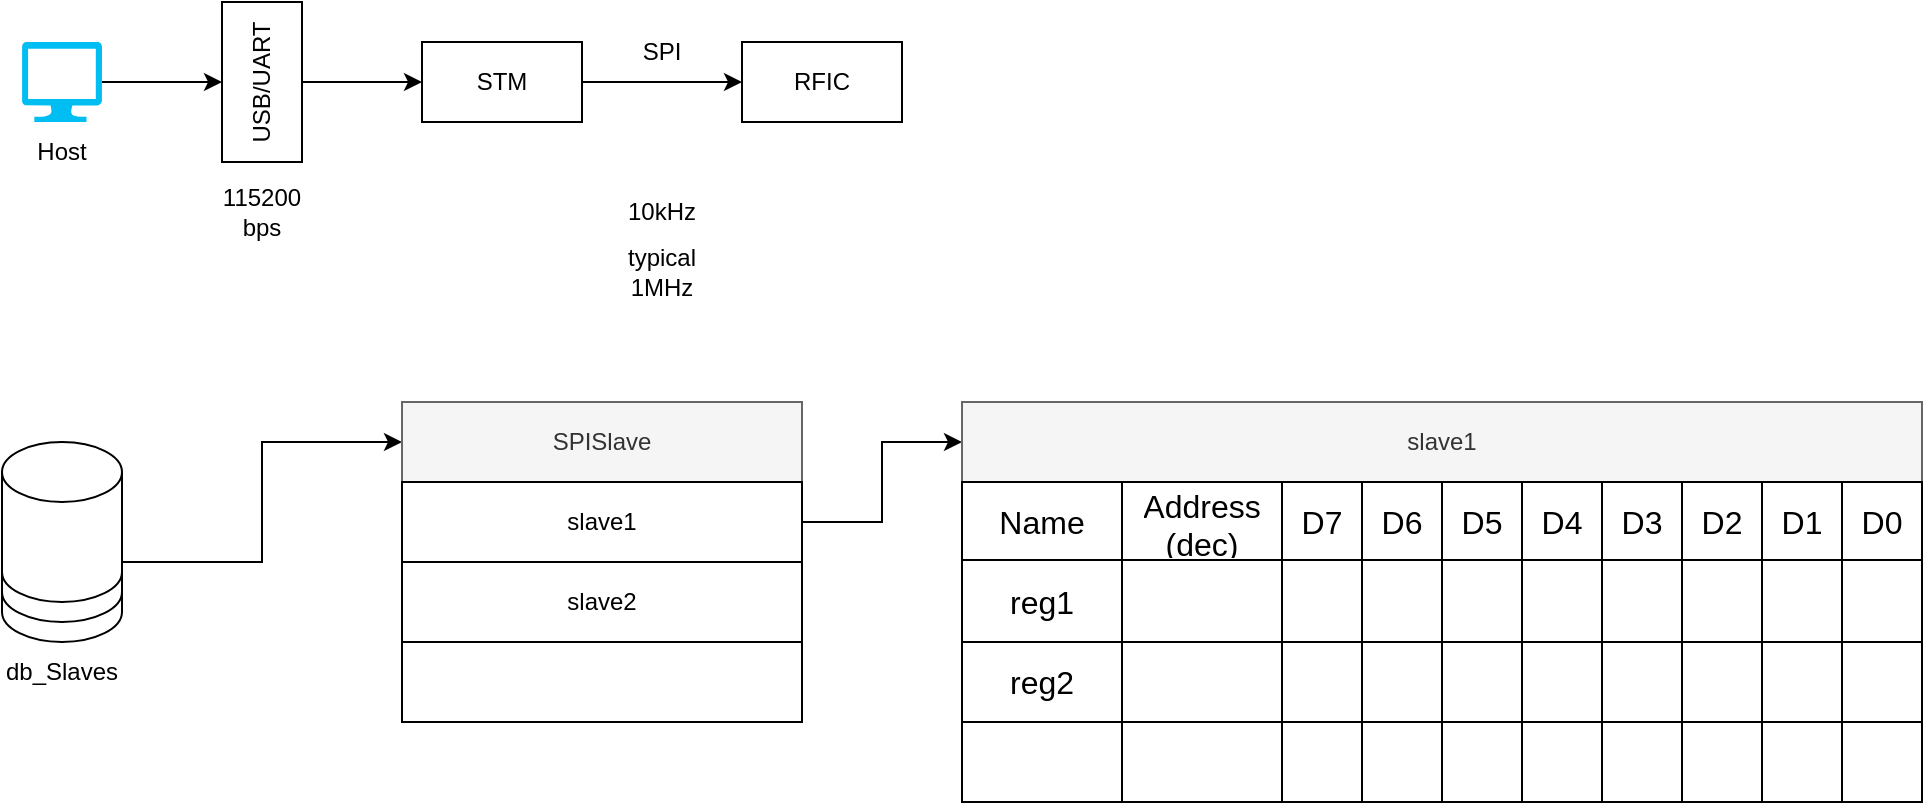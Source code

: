 <mxfile version="24.3.1" type="device">
  <diagram name="Page-1" id="qJEikWHxXd-rMeu1YvQv">
    <mxGraphModel dx="525" dy="306" grid="1" gridSize="10" guides="1" tooltips="1" connect="1" arrows="1" fold="1" page="1" pageScale="1" pageWidth="1169" pageHeight="827" math="0" shadow="0">
      <root>
        <mxCell id="0" />
        <mxCell id="1" parent="0" />
        <mxCell id="dgakI8zp-EyZljxmb8EX-114" style="edgeStyle=orthogonalEdgeStyle;rounded=0;orthogonalLoop=1;jettySize=auto;html=1;" parent="1" source="dgakI8zp-EyZljxmb8EX-1" target="dgakI8zp-EyZljxmb8EX-4" edge="1">
          <mxGeometry relative="1" as="geometry" />
        </mxCell>
        <mxCell id="dgakI8zp-EyZljxmb8EX-1" value="" style="shape=cylinder3;whiteSpace=wrap;html=1;boundedLbl=1;backgroundOutline=1;size=15;" parent="1" vertex="1">
          <mxGeometry x="40" y="280" width="60" height="80" as="geometry" />
        </mxCell>
        <mxCell id="dgakI8zp-EyZljxmb8EX-2" value="db_Slaves" style="text;strokeColor=none;align=center;fillColor=none;html=1;verticalAlign=middle;whiteSpace=wrap;rounded=0;" parent="1" vertex="1">
          <mxGeometry x="40" y="360" width="60" height="30" as="geometry" />
        </mxCell>
        <mxCell id="dgakI8zp-EyZljxmb8EX-4" value="SPISlave" style="whiteSpace=wrap;html=1;fillColor=#f5f5f5;fontColor=#333333;strokeColor=#666666;" parent="1" vertex="1">
          <mxGeometry x="240" y="240" width="200" height="40" as="geometry" />
        </mxCell>
        <mxCell id="dgakI8zp-EyZljxmb8EX-5" value="" style="whiteSpace=wrap;html=1;" parent="1" vertex="1">
          <mxGeometry x="240" y="280" width="200" height="120" as="geometry" />
        </mxCell>
        <mxCell id="dgakI8zp-EyZljxmb8EX-113" style="edgeStyle=orthogonalEdgeStyle;rounded=0;orthogonalLoop=1;jettySize=auto;html=1;" parent="1" source="dgakI8zp-EyZljxmb8EX-6" target="dgakI8zp-EyZljxmb8EX-8" edge="1">
          <mxGeometry relative="1" as="geometry" />
        </mxCell>
        <mxCell id="dgakI8zp-EyZljxmb8EX-6" value="slave1" style="whiteSpace=wrap;html=1;" parent="1" vertex="1">
          <mxGeometry x="240" y="280" width="200" height="40" as="geometry" />
        </mxCell>
        <mxCell id="dgakI8zp-EyZljxmb8EX-7" value="slave2" style="whiteSpace=wrap;html=1;" parent="1" vertex="1">
          <mxGeometry x="240" y="320" width="200" height="40" as="geometry" />
        </mxCell>
        <mxCell id="dgakI8zp-EyZljxmb8EX-8" value="slave1" style="whiteSpace=wrap;html=1;fillColor=#f5f5f5;fontColor=#333333;strokeColor=#666666;" parent="1" vertex="1">
          <mxGeometry x="520" y="240" width="480" height="40" as="geometry" />
        </mxCell>
        <mxCell id="dgakI8zp-EyZljxmb8EX-13" value="" style="shape=table;startSize=0;container=1;collapsible=0;childLayout=tableLayout;fontSize=16;" parent="1" vertex="1">
          <mxGeometry x="520" y="280" width="480" height="160" as="geometry" />
        </mxCell>
        <mxCell id="dgakI8zp-EyZljxmb8EX-14" value="" style="shape=tableRow;horizontal=0;startSize=0;swimlaneHead=0;swimlaneBody=0;strokeColor=inherit;top=0;left=0;bottom=0;right=0;collapsible=0;dropTarget=0;fillColor=none;points=[[0,0.5],[1,0.5]];portConstraint=eastwest;fontSize=16;" parent="dgakI8zp-EyZljxmb8EX-13" vertex="1">
          <mxGeometry width="480" height="39" as="geometry" />
        </mxCell>
        <mxCell id="dgakI8zp-EyZljxmb8EX-16" value="Name" style="shape=partialRectangle;html=1;whiteSpace=wrap;connectable=0;strokeColor=inherit;overflow=hidden;fillColor=none;top=0;left=0;bottom=0;right=0;pointerEvents=1;fontSize=16;" parent="dgakI8zp-EyZljxmb8EX-14" vertex="1">
          <mxGeometry width="80" height="39" as="geometry">
            <mxRectangle width="80" height="39" as="alternateBounds" />
          </mxGeometry>
        </mxCell>
        <mxCell id="dgakI8zp-EyZljxmb8EX-17" value="Address&lt;div&gt;(dec)&lt;/div&gt;" style="shape=partialRectangle;html=1;whiteSpace=wrap;connectable=0;strokeColor=inherit;overflow=hidden;fillColor=none;top=0;left=0;bottom=0;right=0;pointerEvents=1;fontSize=16;" parent="dgakI8zp-EyZljxmb8EX-14" vertex="1">
          <mxGeometry x="80" width="80" height="39" as="geometry">
            <mxRectangle width="80" height="39" as="alternateBounds" />
          </mxGeometry>
        </mxCell>
        <mxCell id="dgakI8zp-EyZljxmb8EX-26" value="D7" style="shape=partialRectangle;html=1;whiteSpace=wrap;connectable=0;strokeColor=inherit;overflow=hidden;fillColor=none;top=0;left=0;bottom=0;right=0;pointerEvents=1;fontSize=16;" parent="dgakI8zp-EyZljxmb8EX-14" vertex="1">
          <mxGeometry x="160" width="40" height="39" as="geometry">
            <mxRectangle width="40" height="39" as="alternateBounds" />
          </mxGeometry>
        </mxCell>
        <mxCell id="dgakI8zp-EyZljxmb8EX-29" value="D6" style="shape=partialRectangle;html=1;whiteSpace=wrap;connectable=0;strokeColor=inherit;overflow=hidden;fillColor=none;top=0;left=0;bottom=0;right=0;pointerEvents=1;fontSize=16;" parent="dgakI8zp-EyZljxmb8EX-14" vertex="1">
          <mxGeometry x="200" width="40" height="39" as="geometry">
            <mxRectangle width="40" height="39" as="alternateBounds" />
          </mxGeometry>
        </mxCell>
        <mxCell id="dgakI8zp-EyZljxmb8EX-32" value="D5" style="shape=partialRectangle;html=1;whiteSpace=wrap;connectable=0;strokeColor=inherit;overflow=hidden;fillColor=none;top=0;left=0;bottom=0;right=0;pointerEvents=1;fontSize=16;" parent="dgakI8zp-EyZljxmb8EX-14" vertex="1">
          <mxGeometry x="240" width="40" height="39" as="geometry">
            <mxRectangle width="40" height="39" as="alternateBounds" />
          </mxGeometry>
        </mxCell>
        <mxCell id="dgakI8zp-EyZljxmb8EX-35" value="D4" style="shape=partialRectangle;html=1;whiteSpace=wrap;connectable=0;strokeColor=inherit;overflow=hidden;fillColor=none;top=0;left=0;bottom=0;right=0;pointerEvents=1;fontSize=16;" parent="dgakI8zp-EyZljxmb8EX-14" vertex="1">
          <mxGeometry x="280" width="40" height="39" as="geometry">
            <mxRectangle width="40" height="39" as="alternateBounds" />
          </mxGeometry>
        </mxCell>
        <mxCell id="dgakI8zp-EyZljxmb8EX-38" value="D3" style="shape=partialRectangle;html=1;whiteSpace=wrap;connectable=0;strokeColor=inherit;overflow=hidden;fillColor=none;top=0;left=0;bottom=0;right=0;pointerEvents=1;fontSize=16;" parent="dgakI8zp-EyZljxmb8EX-14" vertex="1">
          <mxGeometry x="320" width="40" height="39" as="geometry">
            <mxRectangle width="40" height="39" as="alternateBounds" />
          </mxGeometry>
        </mxCell>
        <mxCell id="dgakI8zp-EyZljxmb8EX-41" value="D2" style="shape=partialRectangle;html=1;whiteSpace=wrap;connectable=0;strokeColor=inherit;overflow=hidden;fillColor=none;top=0;left=0;bottom=0;right=0;pointerEvents=1;fontSize=16;" parent="dgakI8zp-EyZljxmb8EX-14" vertex="1">
          <mxGeometry x="360" width="40" height="39" as="geometry">
            <mxRectangle width="40" height="39" as="alternateBounds" />
          </mxGeometry>
        </mxCell>
        <mxCell id="dgakI8zp-EyZljxmb8EX-47" value="D1" style="shape=partialRectangle;html=1;whiteSpace=wrap;connectable=0;strokeColor=inherit;overflow=hidden;fillColor=none;top=0;left=0;bottom=0;right=0;pointerEvents=1;fontSize=16;" parent="dgakI8zp-EyZljxmb8EX-14" vertex="1">
          <mxGeometry x="400" width="40" height="39" as="geometry">
            <mxRectangle width="40" height="39" as="alternateBounds" />
          </mxGeometry>
        </mxCell>
        <mxCell id="dgakI8zp-EyZljxmb8EX-50" value="D0" style="shape=partialRectangle;html=1;whiteSpace=wrap;connectable=0;strokeColor=inherit;overflow=hidden;fillColor=none;top=0;left=0;bottom=0;right=0;pointerEvents=1;fontSize=16;" parent="dgakI8zp-EyZljxmb8EX-14" vertex="1">
          <mxGeometry x="440" width="40" height="39" as="geometry">
            <mxRectangle width="40" height="39" as="alternateBounds" />
          </mxGeometry>
        </mxCell>
        <mxCell id="dgakI8zp-EyZljxmb8EX-18" value="" style="shape=tableRow;horizontal=0;startSize=0;swimlaneHead=0;swimlaneBody=0;strokeColor=inherit;top=0;left=0;bottom=0;right=0;collapsible=0;dropTarget=0;fillColor=none;points=[[0,0.5],[1,0.5]];portConstraint=eastwest;fontSize=16;" parent="dgakI8zp-EyZljxmb8EX-13" vertex="1">
          <mxGeometry y="39" width="480" height="41" as="geometry" />
        </mxCell>
        <mxCell id="dgakI8zp-EyZljxmb8EX-20" value="reg1" style="shape=partialRectangle;html=1;whiteSpace=wrap;connectable=0;strokeColor=inherit;overflow=hidden;fillColor=none;top=0;left=0;bottom=0;right=0;pointerEvents=1;fontSize=16;" parent="dgakI8zp-EyZljxmb8EX-18" vertex="1">
          <mxGeometry width="80" height="41" as="geometry">
            <mxRectangle width="80" height="41" as="alternateBounds" />
          </mxGeometry>
        </mxCell>
        <mxCell id="dgakI8zp-EyZljxmb8EX-21" value="" style="shape=partialRectangle;html=1;whiteSpace=wrap;connectable=0;strokeColor=inherit;overflow=hidden;fillColor=none;top=0;left=0;bottom=0;right=0;pointerEvents=1;fontSize=16;" parent="dgakI8zp-EyZljxmb8EX-18" vertex="1">
          <mxGeometry x="80" width="80" height="41" as="geometry">
            <mxRectangle width="80" height="41" as="alternateBounds" />
          </mxGeometry>
        </mxCell>
        <mxCell id="dgakI8zp-EyZljxmb8EX-27" style="shape=partialRectangle;html=1;whiteSpace=wrap;connectable=0;strokeColor=inherit;overflow=hidden;fillColor=none;top=0;left=0;bottom=0;right=0;pointerEvents=1;fontSize=16;" parent="dgakI8zp-EyZljxmb8EX-18" vertex="1">
          <mxGeometry x="160" width="40" height="41" as="geometry">
            <mxRectangle width="40" height="41" as="alternateBounds" />
          </mxGeometry>
        </mxCell>
        <mxCell id="dgakI8zp-EyZljxmb8EX-30" style="shape=partialRectangle;html=1;whiteSpace=wrap;connectable=0;strokeColor=inherit;overflow=hidden;fillColor=none;top=0;left=0;bottom=0;right=0;pointerEvents=1;fontSize=16;" parent="dgakI8zp-EyZljxmb8EX-18" vertex="1">
          <mxGeometry x="200" width="40" height="41" as="geometry">
            <mxRectangle width="40" height="41" as="alternateBounds" />
          </mxGeometry>
        </mxCell>
        <mxCell id="dgakI8zp-EyZljxmb8EX-33" style="shape=partialRectangle;html=1;whiteSpace=wrap;connectable=0;strokeColor=inherit;overflow=hidden;fillColor=none;top=0;left=0;bottom=0;right=0;pointerEvents=1;fontSize=16;" parent="dgakI8zp-EyZljxmb8EX-18" vertex="1">
          <mxGeometry x="240" width="40" height="41" as="geometry">
            <mxRectangle width="40" height="41" as="alternateBounds" />
          </mxGeometry>
        </mxCell>
        <mxCell id="dgakI8zp-EyZljxmb8EX-36" style="shape=partialRectangle;html=1;whiteSpace=wrap;connectable=0;strokeColor=inherit;overflow=hidden;fillColor=none;top=0;left=0;bottom=0;right=0;pointerEvents=1;fontSize=16;" parent="dgakI8zp-EyZljxmb8EX-18" vertex="1">
          <mxGeometry x="280" width="40" height="41" as="geometry">
            <mxRectangle width="40" height="41" as="alternateBounds" />
          </mxGeometry>
        </mxCell>
        <mxCell id="dgakI8zp-EyZljxmb8EX-39" style="shape=partialRectangle;html=1;whiteSpace=wrap;connectable=0;strokeColor=inherit;overflow=hidden;fillColor=none;top=0;left=0;bottom=0;right=0;pointerEvents=1;fontSize=16;" parent="dgakI8zp-EyZljxmb8EX-18" vertex="1">
          <mxGeometry x="320" width="40" height="41" as="geometry">
            <mxRectangle width="40" height="41" as="alternateBounds" />
          </mxGeometry>
        </mxCell>
        <mxCell id="dgakI8zp-EyZljxmb8EX-42" style="shape=partialRectangle;html=1;whiteSpace=wrap;connectable=0;strokeColor=inherit;overflow=hidden;fillColor=none;top=0;left=0;bottom=0;right=0;pointerEvents=1;fontSize=16;" parent="dgakI8zp-EyZljxmb8EX-18" vertex="1">
          <mxGeometry x="360" width="40" height="41" as="geometry">
            <mxRectangle width="40" height="41" as="alternateBounds" />
          </mxGeometry>
        </mxCell>
        <mxCell id="dgakI8zp-EyZljxmb8EX-48" style="shape=partialRectangle;html=1;whiteSpace=wrap;connectable=0;strokeColor=inherit;overflow=hidden;fillColor=none;top=0;left=0;bottom=0;right=0;pointerEvents=1;fontSize=16;" parent="dgakI8zp-EyZljxmb8EX-18" vertex="1">
          <mxGeometry x="400" width="40" height="41" as="geometry">
            <mxRectangle width="40" height="41" as="alternateBounds" />
          </mxGeometry>
        </mxCell>
        <mxCell id="dgakI8zp-EyZljxmb8EX-51" style="shape=partialRectangle;html=1;whiteSpace=wrap;connectable=0;strokeColor=inherit;overflow=hidden;fillColor=none;top=0;left=0;bottom=0;right=0;pointerEvents=1;fontSize=16;" parent="dgakI8zp-EyZljxmb8EX-18" vertex="1">
          <mxGeometry x="440" width="40" height="41" as="geometry">
            <mxRectangle width="40" height="41" as="alternateBounds" />
          </mxGeometry>
        </mxCell>
        <mxCell id="dgakI8zp-EyZljxmb8EX-91" style="shape=tableRow;horizontal=0;startSize=0;swimlaneHead=0;swimlaneBody=0;strokeColor=inherit;top=0;left=0;bottom=0;right=0;collapsible=0;dropTarget=0;fillColor=none;points=[[0,0.5],[1,0.5]];portConstraint=eastwest;fontSize=16;" parent="dgakI8zp-EyZljxmb8EX-13" vertex="1">
          <mxGeometry y="80" width="480" height="40" as="geometry" />
        </mxCell>
        <mxCell id="dgakI8zp-EyZljxmb8EX-92" value="reg2" style="shape=partialRectangle;html=1;whiteSpace=wrap;connectable=0;strokeColor=inherit;overflow=hidden;fillColor=none;top=0;left=0;bottom=0;right=0;pointerEvents=1;fontSize=16;" parent="dgakI8zp-EyZljxmb8EX-91" vertex="1">
          <mxGeometry width="80" height="40" as="geometry">
            <mxRectangle width="80" height="40" as="alternateBounds" />
          </mxGeometry>
        </mxCell>
        <mxCell id="dgakI8zp-EyZljxmb8EX-93" style="shape=partialRectangle;html=1;whiteSpace=wrap;connectable=0;strokeColor=inherit;overflow=hidden;fillColor=none;top=0;left=0;bottom=0;right=0;pointerEvents=1;fontSize=16;" parent="dgakI8zp-EyZljxmb8EX-91" vertex="1">
          <mxGeometry x="80" width="80" height="40" as="geometry">
            <mxRectangle width="80" height="40" as="alternateBounds" />
          </mxGeometry>
        </mxCell>
        <mxCell id="dgakI8zp-EyZljxmb8EX-94" style="shape=partialRectangle;html=1;whiteSpace=wrap;connectable=0;strokeColor=inherit;overflow=hidden;fillColor=none;top=0;left=0;bottom=0;right=0;pointerEvents=1;fontSize=16;" parent="dgakI8zp-EyZljxmb8EX-91" vertex="1">
          <mxGeometry x="160" width="40" height="40" as="geometry">
            <mxRectangle width="40" height="40" as="alternateBounds" />
          </mxGeometry>
        </mxCell>
        <mxCell id="dgakI8zp-EyZljxmb8EX-95" style="shape=partialRectangle;html=1;whiteSpace=wrap;connectable=0;strokeColor=inherit;overflow=hidden;fillColor=none;top=0;left=0;bottom=0;right=0;pointerEvents=1;fontSize=16;" parent="dgakI8zp-EyZljxmb8EX-91" vertex="1">
          <mxGeometry x="200" width="40" height="40" as="geometry">
            <mxRectangle width="40" height="40" as="alternateBounds" />
          </mxGeometry>
        </mxCell>
        <mxCell id="dgakI8zp-EyZljxmb8EX-96" style="shape=partialRectangle;html=1;whiteSpace=wrap;connectable=0;strokeColor=inherit;overflow=hidden;fillColor=none;top=0;left=0;bottom=0;right=0;pointerEvents=1;fontSize=16;" parent="dgakI8zp-EyZljxmb8EX-91" vertex="1">
          <mxGeometry x="240" width="40" height="40" as="geometry">
            <mxRectangle width="40" height="40" as="alternateBounds" />
          </mxGeometry>
        </mxCell>
        <mxCell id="dgakI8zp-EyZljxmb8EX-97" style="shape=partialRectangle;html=1;whiteSpace=wrap;connectable=0;strokeColor=inherit;overflow=hidden;fillColor=none;top=0;left=0;bottom=0;right=0;pointerEvents=1;fontSize=16;" parent="dgakI8zp-EyZljxmb8EX-91" vertex="1">
          <mxGeometry x="280" width="40" height="40" as="geometry">
            <mxRectangle width="40" height="40" as="alternateBounds" />
          </mxGeometry>
        </mxCell>
        <mxCell id="dgakI8zp-EyZljxmb8EX-98" style="shape=partialRectangle;html=1;whiteSpace=wrap;connectable=0;strokeColor=inherit;overflow=hidden;fillColor=none;top=0;left=0;bottom=0;right=0;pointerEvents=1;fontSize=16;" parent="dgakI8zp-EyZljxmb8EX-91" vertex="1">
          <mxGeometry x="320" width="40" height="40" as="geometry">
            <mxRectangle width="40" height="40" as="alternateBounds" />
          </mxGeometry>
        </mxCell>
        <mxCell id="dgakI8zp-EyZljxmb8EX-99" style="shape=partialRectangle;html=1;whiteSpace=wrap;connectable=0;strokeColor=inherit;overflow=hidden;fillColor=none;top=0;left=0;bottom=0;right=0;pointerEvents=1;fontSize=16;" parent="dgakI8zp-EyZljxmb8EX-91" vertex="1">
          <mxGeometry x="360" width="40" height="40" as="geometry">
            <mxRectangle width="40" height="40" as="alternateBounds" />
          </mxGeometry>
        </mxCell>
        <mxCell id="dgakI8zp-EyZljxmb8EX-100" style="shape=partialRectangle;html=1;whiteSpace=wrap;connectable=0;strokeColor=inherit;overflow=hidden;fillColor=none;top=0;left=0;bottom=0;right=0;pointerEvents=1;fontSize=16;" parent="dgakI8zp-EyZljxmb8EX-91" vertex="1">
          <mxGeometry x="400" width="40" height="40" as="geometry">
            <mxRectangle width="40" height="40" as="alternateBounds" />
          </mxGeometry>
        </mxCell>
        <mxCell id="dgakI8zp-EyZljxmb8EX-101" style="shape=partialRectangle;html=1;whiteSpace=wrap;connectable=0;strokeColor=inherit;overflow=hidden;fillColor=none;top=0;left=0;bottom=0;right=0;pointerEvents=1;fontSize=16;" parent="dgakI8zp-EyZljxmb8EX-91" vertex="1">
          <mxGeometry x="440" width="40" height="40" as="geometry">
            <mxRectangle width="40" height="40" as="alternateBounds" />
          </mxGeometry>
        </mxCell>
        <mxCell id="dgakI8zp-EyZljxmb8EX-102" style="shape=tableRow;horizontal=0;startSize=0;swimlaneHead=0;swimlaneBody=0;strokeColor=inherit;top=0;left=0;bottom=0;right=0;collapsible=0;dropTarget=0;fillColor=none;points=[[0,0.5],[1,0.5]];portConstraint=eastwest;fontSize=16;" parent="dgakI8zp-EyZljxmb8EX-13" vertex="1">
          <mxGeometry y="120" width="480" height="40" as="geometry" />
        </mxCell>
        <mxCell id="dgakI8zp-EyZljxmb8EX-103" style="shape=partialRectangle;html=1;whiteSpace=wrap;connectable=0;strokeColor=inherit;overflow=hidden;fillColor=none;top=0;left=0;bottom=0;right=0;pointerEvents=1;fontSize=16;" parent="dgakI8zp-EyZljxmb8EX-102" vertex="1">
          <mxGeometry width="80" height="40" as="geometry">
            <mxRectangle width="80" height="40" as="alternateBounds" />
          </mxGeometry>
        </mxCell>
        <mxCell id="dgakI8zp-EyZljxmb8EX-104" style="shape=partialRectangle;html=1;whiteSpace=wrap;connectable=0;strokeColor=inherit;overflow=hidden;fillColor=none;top=0;left=0;bottom=0;right=0;pointerEvents=1;fontSize=16;" parent="dgakI8zp-EyZljxmb8EX-102" vertex="1">
          <mxGeometry x="80" width="80" height="40" as="geometry">
            <mxRectangle width="80" height="40" as="alternateBounds" />
          </mxGeometry>
        </mxCell>
        <mxCell id="dgakI8zp-EyZljxmb8EX-105" style="shape=partialRectangle;html=1;whiteSpace=wrap;connectable=0;strokeColor=inherit;overflow=hidden;fillColor=none;top=0;left=0;bottom=0;right=0;pointerEvents=1;fontSize=16;" parent="dgakI8zp-EyZljxmb8EX-102" vertex="1">
          <mxGeometry x="160" width="40" height="40" as="geometry">
            <mxRectangle width="40" height="40" as="alternateBounds" />
          </mxGeometry>
        </mxCell>
        <mxCell id="dgakI8zp-EyZljxmb8EX-106" style="shape=partialRectangle;html=1;whiteSpace=wrap;connectable=0;strokeColor=inherit;overflow=hidden;fillColor=none;top=0;left=0;bottom=0;right=0;pointerEvents=1;fontSize=16;" parent="dgakI8zp-EyZljxmb8EX-102" vertex="1">
          <mxGeometry x="200" width="40" height="40" as="geometry">
            <mxRectangle width="40" height="40" as="alternateBounds" />
          </mxGeometry>
        </mxCell>
        <mxCell id="dgakI8zp-EyZljxmb8EX-107" style="shape=partialRectangle;html=1;whiteSpace=wrap;connectable=0;strokeColor=inherit;overflow=hidden;fillColor=none;top=0;left=0;bottom=0;right=0;pointerEvents=1;fontSize=16;" parent="dgakI8zp-EyZljxmb8EX-102" vertex="1">
          <mxGeometry x="240" width="40" height="40" as="geometry">
            <mxRectangle width="40" height="40" as="alternateBounds" />
          </mxGeometry>
        </mxCell>
        <mxCell id="dgakI8zp-EyZljxmb8EX-108" style="shape=partialRectangle;html=1;whiteSpace=wrap;connectable=0;strokeColor=inherit;overflow=hidden;fillColor=none;top=0;left=0;bottom=0;right=0;pointerEvents=1;fontSize=16;" parent="dgakI8zp-EyZljxmb8EX-102" vertex="1">
          <mxGeometry x="280" width="40" height="40" as="geometry">
            <mxRectangle width="40" height="40" as="alternateBounds" />
          </mxGeometry>
        </mxCell>
        <mxCell id="dgakI8zp-EyZljxmb8EX-109" style="shape=partialRectangle;html=1;whiteSpace=wrap;connectable=0;strokeColor=inherit;overflow=hidden;fillColor=none;top=0;left=0;bottom=0;right=0;pointerEvents=1;fontSize=16;" parent="dgakI8zp-EyZljxmb8EX-102" vertex="1">
          <mxGeometry x="320" width="40" height="40" as="geometry">
            <mxRectangle width="40" height="40" as="alternateBounds" />
          </mxGeometry>
        </mxCell>
        <mxCell id="dgakI8zp-EyZljxmb8EX-110" style="shape=partialRectangle;html=1;whiteSpace=wrap;connectable=0;strokeColor=inherit;overflow=hidden;fillColor=none;top=0;left=0;bottom=0;right=0;pointerEvents=1;fontSize=16;" parent="dgakI8zp-EyZljxmb8EX-102" vertex="1">
          <mxGeometry x="360" width="40" height="40" as="geometry">
            <mxRectangle width="40" height="40" as="alternateBounds" />
          </mxGeometry>
        </mxCell>
        <mxCell id="dgakI8zp-EyZljxmb8EX-111" style="shape=partialRectangle;html=1;whiteSpace=wrap;connectable=0;strokeColor=inherit;overflow=hidden;fillColor=none;top=0;left=0;bottom=0;right=0;pointerEvents=1;fontSize=16;" parent="dgakI8zp-EyZljxmb8EX-102" vertex="1">
          <mxGeometry x="400" width="40" height="40" as="geometry">
            <mxRectangle width="40" height="40" as="alternateBounds" />
          </mxGeometry>
        </mxCell>
        <mxCell id="dgakI8zp-EyZljxmb8EX-112" style="shape=partialRectangle;html=1;whiteSpace=wrap;connectable=0;strokeColor=inherit;overflow=hidden;fillColor=none;top=0;left=0;bottom=0;right=0;pointerEvents=1;fontSize=16;" parent="dgakI8zp-EyZljxmb8EX-102" vertex="1">
          <mxGeometry x="440" width="40" height="40" as="geometry">
            <mxRectangle width="40" height="40" as="alternateBounds" />
          </mxGeometry>
        </mxCell>
        <mxCell id="dgakI8zp-EyZljxmb8EX-115" value="" style="shape=cylinder3;whiteSpace=wrap;html=1;boundedLbl=1;backgroundOutline=1;size=15;" parent="1" vertex="1">
          <mxGeometry x="40" y="270" width="60" height="80" as="geometry" />
        </mxCell>
        <mxCell id="dgakI8zp-EyZljxmb8EX-116" value="" style="shape=cylinder3;whiteSpace=wrap;html=1;boundedLbl=1;backgroundOutline=1;size=15;" parent="1" vertex="1">
          <mxGeometry x="40" y="260" width="60" height="80" as="geometry" />
        </mxCell>
        <mxCell id="U1pcS-csOBehp2zSbvmn-1" style="edgeStyle=orthogonalEdgeStyle;rounded=0;orthogonalLoop=1;jettySize=auto;html=1;" edge="1" parent="1" source="U1pcS-csOBehp2zSbvmn-2" target="U1pcS-csOBehp2zSbvmn-5">
          <mxGeometry relative="1" as="geometry" />
        </mxCell>
        <mxCell id="U1pcS-csOBehp2zSbvmn-2" value="" style="verticalLabelPosition=bottom;html=1;verticalAlign=top;align=center;strokeColor=none;fillColor=#00BEF2;shape=mxgraph.azure.computer;pointerEvents=1;" vertex="1" parent="1">
          <mxGeometry x="50" y="60" width="40" height="40" as="geometry" />
        </mxCell>
        <mxCell id="U1pcS-csOBehp2zSbvmn-3" value="Host" style="text;strokeColor=none;align=center;fillColor=none;html=1;verticalAlign=middle;whiteSpace=wrap;rounded=0;" vertex="1" parent="1">
          <mxGeometry x="40" y="100" width="60" height="30" as="geometry" />
        </mxCell>
        <mxCell id="U1pcS-csOBehp2zSbvmn-4" style="edgeStyle=orthogonalEdgeStyle;rounded=0;orthogonalLoop=1;jettySize=auto;html=1;" edge="1" parent="1" source="U1pcS-csOBehp2zSbvmn-5" target="U1pcS-csOBehp2zSbvmn-7">
          <mxGeometry relative="1" as="geometry" />
        </mxCell>
        <mxCell id="U1pcS-csOBehp2zSbvmn-5" value="USB/UART" style="whiteSpace=wrap;html=1;horizontal=0;" vertex="1" parent="1">
          <mxGeometry x="150" y="40" width="40" height="80" as="geometry" />
        </mxCell>
        <mxCell id="U1pcS-csOBehp2zSbvmn-6" style="edgeStyle=orthogonalEdgeStyle;rounded=0;orthogonalLoop=1;jettySize=auto;html=1;" edge="1" parent="1" source="U1pcS-csOBehp2zSbvmn-7" target="U1pcS-csOBehp2zSbvmn-8">
          <mxGeometry relative="1" as="geometry" />
        </mxCell>
        <mxCell id="U1pcS-csOBehp2zSbvmn-7" value="STM" style="whiteSpace=wrap;html=1;" vertex="1" parent="1">
          <mxGeometry x="250" y="60" width="80" height="40" as="geometry" />
        </mxCell>
        <mxCell id="U1pcS-csOBehp2zSbvmn-8" value="RFIC" style="whiteSpace=wrap;html=1;" vertex="1" parent="1">
          <mxGeometry x="410" y="60" width="80" height="40" as="geometry" />
        </mxCell>
        <mxCell id="U1pcS-csOBehp2zSbvmn-9" value="SPI" style="text;strokeColor=none;align=center;fillColor=none;html=1;verticalAlign=middle;whiteSpace=wrap;rounded=0;" vertex="1" parent="1">
          <mxGeometry x="340" y="50" width="60" height="30" as="geometry" />
        </mxCell>
        <mxCell id="U1pcS-csOBehp2zSbvmn-12" value="115200 bps" style="text;strokeColor=none;align=center;fillColor=none;html=1;verticalAlign=middle;whiteSpace=wrap;rounded=0;" vertex="1" parent="1">
          <mxGeometry x="140" y="130" width="60" height="30" as="geometry" />
        </mxCell>
        <mxCell id="U1pcS-csOBehp2zSbvmn-13" value="10kHz" style="text;strokeColor=none;align=center;fillColor=none;html=1;verticalAlign=middle;whiteSpace=wrap;rounded=0;" vertex="1" parent="1">
          <mxGeometry x="340" y="130" width="60" height="30" as="geometry" />
        </mxCell>
        <mxCell id="U1pcS-csOBehp2zSbvmn-14" value="typical 1MHz" style="text;strokeColor=none;align=center;fillColor=none;html=1;verticalAlign=middle;whiteSpace=wrap;rounded=0;" vertex="1" parent="1">
          <mxGeometry x="340" y="160" width="60" height="30" as="geometry" />
        </mxCell>
      </root>
    </mxGraphModel>
  </diagram>
</mxfile>

